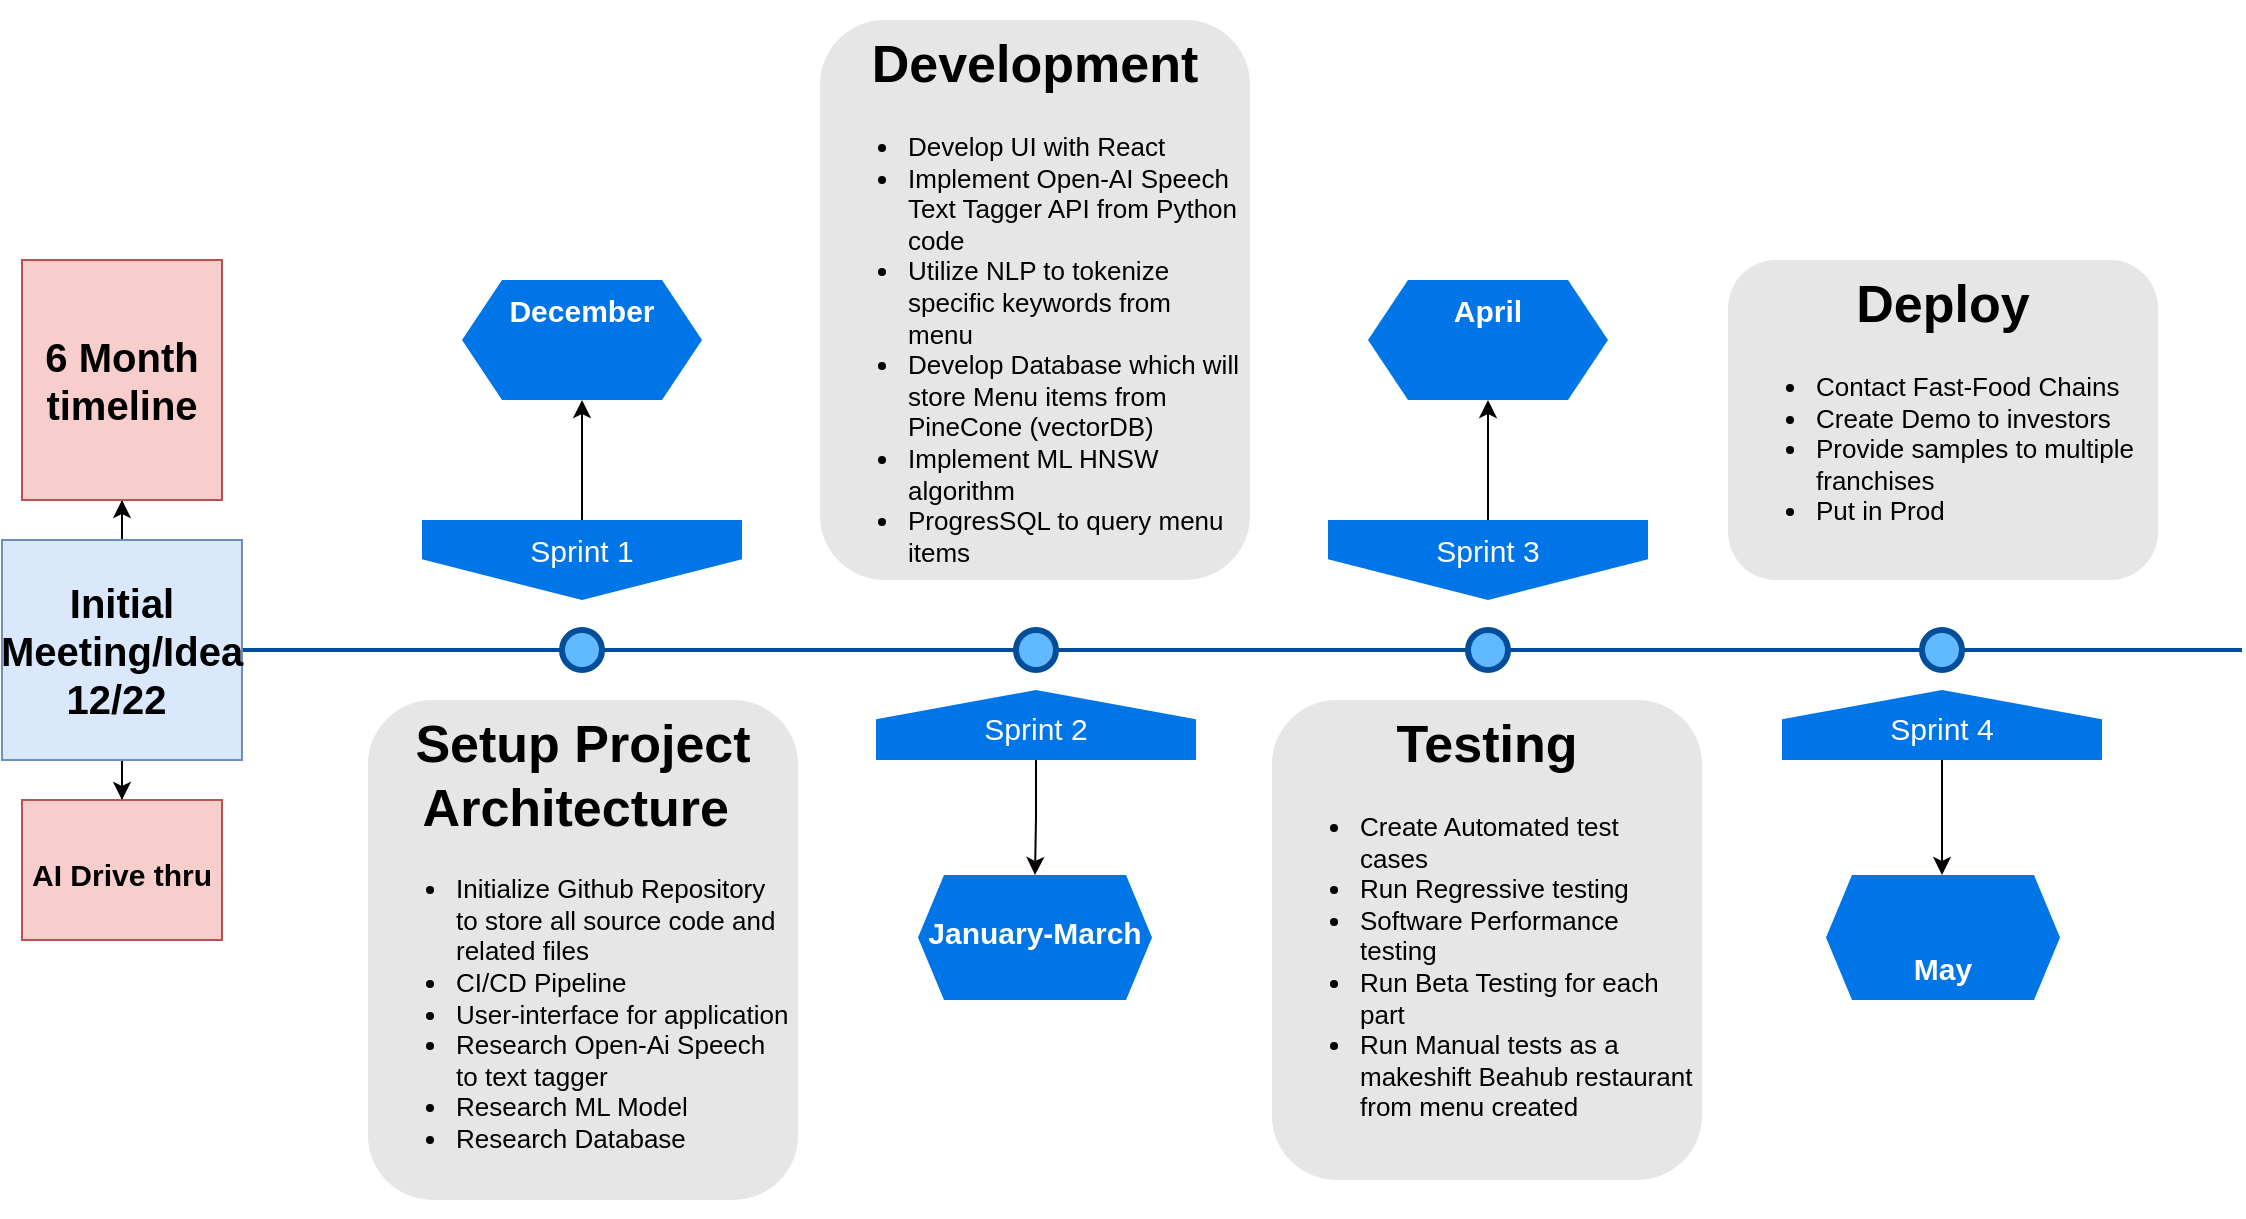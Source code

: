 <mxfile version="22.1.11" type="device">
  <diagram name="Page-1" id="82e54ff1-d628-8f03-85c4-9753963a91cd">
    <mxGraphModel dx="1272" dy="669" grid="1" gridSize="10" guides="1" tooltips="1" connect="1" arrows="1" fold="1" page="1" pageScale="1" pageWidth="1100" pageHeight="850" background="none" math="0" shadow="0">
      <root>
        <mxCell id="0" />
        <mxCell id="1" parent="0" />
        <mxCell id="4ec97bd9e5d20128-1" value="" style="line;strokeWidth=2;html=1;fillColor=none;fontSize=28;fontColor=#004D99;strokeColor=#004D99;" parent="1" vertex="1">
          <mxGeometry x="130" y="400" width="1000" height="10" as="geometry" />
        </mxCell>
        <mxCell id="keiyZJ6hO6gyFApwJ2bi-18" value="" style="edgeStyle=orthogonalEdgeStyle;rounded=0;orthogonalLoop=1;jettySize=auto;html=1;" edge="1" parent="1" source="4ec97bd9e5d20128-5" target="keiyZJ6hO6gyFApwJ2bi-17">
          <mxGeometry relative="1" as="geometry" />
        </mxCell>
        <mxCell id="4ec97bd9e5d20128-5" value="Sprint 1" style="shape=offPageConnector;whiteSpace=wrap;html=1;fillColor=#0075E8;fontSize=15;fontColor=#FFFFFF;size=0.509;verticalAlign=top;strokeColor=none;" parent="1" vertex="1">
          <mxGeometry x="220" y="340" width="160" height="40" as="geometry" />
        </mxCell>
        <mxCell id="keiyZJ6hO6gyFApwJ2bi-22" value="" style="edgeStyle=orthogonalEdgeStyle;rounded=0;orthogonalLoop=1;jettySize=auto;html=1;" edge="1" parent="1" source="4ec97bd9e5d20128-6" target="keiyZJ6hO6gyFApwJ2bi-21">
          <mxGeometry relative="1" as="geometry" />
        </mxCell>
        <mxCell id="4ec97bd9e5d20128-6" value="&lt;span&gt;Sprint 3&lt;/span&gt;" style="shape=offPageConnector;whiteSpace=wrap;html=1;fillColor=#0075E8;fontSize=15;fontColor=#FFFFFF;size=0.509;verticalAlign=top;strokeColor=none;" parent="1" vertex="1">
          <mxGeometry x="673" y="340" width="160" height="40" as="geometry" />
        </mxCell>
        <mxCell id="keiyZJ6hO6gyFApwJ2bi-20" value="" style="edgeStyle=orthogonalEdgeStyle;rounded=0;orthogonalLoop=1;jettySize=auto;html=1;" edge="1" parent="1" source="4ec97bd9e5d20128-7" target="keiyZJ6hO6gyFApwJ2bi-19">
          <mxGeometry relative="1" as="geometry" />
        </mxCell>
        <mxCell id="4ec97bd9e5d20128-7" value="&lt;span&gt;Sprint 2&lt;/span&gt;" style="shape=offPageConnector;whiteSpace=wrap;html=1;fillColor=#0075E8;fontSize=15;fontColor=#FFFFFF;size=0.418;flipV=1;verticalAlign=bottom;strokeColor=none;spacingBottom=4;" parent="1" vertex="1">
          <mxGeometry x="447" y="425" width="160" height="35" as="geometry" />
        </mxCell>
        <mxCell id="keiyZJ6hO6gyFApwJ2bi-24" value="" style="edgeStyle=orthogonalEdgeStyle;rounded=0;orthogonalLoop=1;jettySize=auto;html=1;" edge="1" parent="1" source="4ec97bd9e5d20128-8">
          <mxGeometry relative="1" as="geometry">
            <mxPoint x="980" y="517.5" as="targetPoint" />
          </mxGeometry>
        </mxCell>
        <mxCell id="4ec97bd9e5d20128-8" value="&lt;span&gt;Sprint 4&lt;/span&gt;" style="shape=offPageConnector;whiteSpace=wrap;html=1;fillColor=#0075E8;fontSize=15;fontColor=#FFFFFF;size=0.418;flipV=1;verticalAlign=bottom;strokeColor=none;spacingBottom=4;" parent="1" vertex="1">
          <mxGeometry x="900" y="425" width="160" height="35" as="geometry" />
        </mxCell>
        <mxCell id="4ec97bd9e5d20128-9" value="" style="ellipse;whiteSpace=wrap;html=1;fillColor=#61BAFF;fontSize=28;fontColor=#004D99;strokeWidth=3;strokeColor=#004D99;" parent="1" vertex="1">
          <mxGeometry x="290" y="395" width="20" height="20" as="geometry" />
        </mxCell>
        <mxCell id="4ec97bd9e5d20128-10" value="" style="ellipse;whiteSpace=wrap;html=1;fillColor=#61BAFF;fontSize=28;fontColor=#004D99;strokeWidth=3;strokeColor=#004D99;" parent="1" vertex="1">
          <mxGeometry x="517" y="395" width="20" height="20" as="geometry" />
        </mxCell>
        <mxCell id="4ec97bd9e5d20128-11" value="" style="ellipse;whiteSpace=wrap;html=1;fillColor=#61BAFF;fontSize=28;fontColor=#004D99;strokeWidth=3;strokeColor=#004D99;" parent="1" vertex="1">
          <mxGeometry x="743" y="395" width="20" height="20" as="geometry" />
        </mxCell>
        <mxCell id="4ec97bd9e5d20128-13" value="" style="ellipse;whiteSpace=wrap;html=1;fillColor=#61BAFF;fontSize=28;fontColor=#004D99;strokeWidth=3;strokeColor=#004D99;" parent="1" vertex="1">
          <mxGeometry x="970" y="395" width="20" height="20" as="geometry" />
        </mxCell>
        <mxCell id="4ec97bd9e5d20128-14" value="&lt;h1&gt;Setup Project Architecture&amp;nbsp;&lt;/h1&gt;&lt;p&gt;&lt;/p&gt;&lt;ul&gt;&lt;li style=&quot;text-align: left;&quot;&gt;Initialize Github Repository to store all source code and related files&lt;/li&gt;&lt;li style=&quot;text-align: left;&quot;&gt;CI/CD Pipeline&lt;/li&gt;&lt;li style=&quot;text-align: left;&quot;&gt;User-interface for application&lt;/li&gt;&lt;li style=&quot;text-align: left;&quot;&gt;Research Open-Ai Speech to text tagger&amp;nbsp;&lt;/li&gt;&lt;li style=&quot;text-align: left;&quot;&gt;Research ML Model&lt;/li&gt;&lt;li style=&quot;text-align: left;&quot;&gt;Research Database&amp;nbsp;&lt;/li&gt;&lt;/ul&gt;&lt;p&gt;&lt;/p&gt;" style="text;html=1;spacing=5;spacingTop=-20;whiteSpace=wrap;overflow=hidden;strokeColor=none;strokeWidth=3;fillColor=#E6E6E6;fontSize=13;fontColor=#000000;align=center;rounded=1;" parent="1" vertex="1">
          <mxGeometry x="193" y="430" width="215" height="250" as="geometry" />
        </mxCell>
        <mxCell id="4ec97bd9e5d20128-16" value="&lt;h1&gt;Development&lt;/h1&gt;&lt;div&gt;&lt;ul&gt;&lt;li style=&quot;text-align: left;&quot;&gt;Develop UI with React&amp;nbsp;&lt;/li&gt;&lt;li style=&quot;text-align: left;&quot;&gt;Implement Open-AI Speech Text Tagger API from Python code&lt;/li&gt;&lt;li style=&quot;text-align: left;&quot;&gt;Utilize NLP to tokenize specific keywords from menu&lt;/li&gt;&lt;li style=&quot;text-align: left;&quot;&gt;Develop Database which will store Menu items from PineCone (vectorDB)&lt;/li&gt;&lt;li style=&quot;text-align: left;&quot;&gt;Implement ML HNSW algorithm&lt;/li&gt;&lt;li style=&quot;text-align: left;&quot;&gt;ProgresSQL to query menu items&amp;nbsp;&lt;/li&gt;&lt;li style=&quot;text-align: left;&quot;&gt;&lt;br&gt;&lt;/li&gt;&lt;/ul&gt;&lt;/div&gt;" style="text;html=1;spacing=5;spacingTop=-20;whiteSpace=wrap;overflow=hidden;strokeColor=none;strokeWidth=3;fillColor=#E6E6E6;fontSize=13;fontColor=#000000;align=center;rounded=1;" parent="1" vertex="1">
          <mxGeometry x="419" y="90" width="215" height="280" as="geometry" />
        </mxCell>
        <mxCell id="4ec97bd9e5d20128-17" value="&lt;h1&gt;Testing&lt;/h1&gt;&lt;p&gt;&lt;/p&gt;&lt;ul&gt;&lt;li style=&quot;text-align: left;&quot;&gt;Create Automated test cases&amp;nbsp;&lt;/li&gt;&lt;li style=&quot;text-align: left;&quot;&gt;Run Regressive testing&amp;nbsp;&lt;/li&gt;&lt;li style=&quot;text-align: left;&quot;&gt;Software Performance testing&lt;/li&gt;&lt;li style=&quot;text-align: left;&quot;&gt;Run Beta Testing for each part&amp;nbsp;&lt;/li&gt;&lt;li style=&quot;text-align: left;&quot;&gt;Run Manual tests as a makeshift Beahub restaurant from menu created&amp;nbsp;&lt;/li&gt;&lt;/ul&gt;&lt;p&gt;&lt;/p&gt;" style="text;html=1;spacing=5;spacingTop=-20;whiteSpace=wrap;overflow=hidden;strokeColor=none;strokeWidth=3;fillColor=#E6E6E6;fontSize=13;fontColor=#000000;align=center;rounded=1;" parent="1" vertex="1">
          <mxGeometry x="645" y="430" width="215" height="240" as="geometry" />
        </mxCell>
        <mxCell id="4ec97bd9e5d20128-18" value="&lt;h1&gt;Deploy&lt;/h1&gt;&lt;p&gt;&lt;/p&gt;&lt;ul&gt;&lt;li style=&quot;text-align: left;&quot;&gt;Contact Fast-Food Chains&amp;nbsp;&lt;/li&gt;&lt;li style=&quot;text-align: left;&quot;&gt;Create Demo to investors&lt;/li&gt;&lt;li style=&quot;text-align: left;&quot;&gt;Provide samples to multiple franchises&lt;/li&gt;&lt;li style=&quot;text-align: left;&quot;&gt;Put in Prod&amp;nbsp;&lt;/li&gt;&lt;/ul&gt;&lt;p&gt;&lt;/p&gt;" style="text;html=1;spacing=5;spacingTop=-20;whiteSpace=wrap;overflow=hidden;strokeColor=none;strokeWidth=3;fillColor=#E6E6E6;fontSize=13;fontColor=#000000;align=center;rounded=1;" parent="1" vertex="1">
          <mxGeometry x="873" y="210" width="215" height="160" as="geometry" />
        </mxCell>
        <mxCell id="keiyZJ6hO6gyFApwJ2bi-7" value="" style="edgeStyle=orthogonalEdgeStyle;rounded=0;orthogonalLoop=1;jettySize=auto;html=1;" edge="1" parent="1" source="keiyZJ6hO6gyFApwJ2bi-1" target="keiyZJ6hO6gyFApwJ2bi-6">
          <mxGeometry relative="1" as="geometry" />
        </mxCell>
        <mxCell id="keiyZJ6hO6gyFApwJ2bi-9" value="" style="edgeStyle=orthogonalEdgeStyle;rounded=0;orthogonalLoop=1;jettySize=auto;html=1;" edge="1" parent="1" source="keiyZJ6hO6gyFApwJ2bi-1" target="keiyZJ6hO6gyFApwJ2bi-8">
          <mxGeometry relative="1" as="geometry" />
        </mxCell>
        <mxCell id="keiyZJ6hO6gyFApwJ2bi-1" value="Initial Meeting/Idea&lt;br style=&quot;font-size: 20px;&quot;&gt;12/22&amp;nbsp;" style="text;html=1;strokeColor=#6c8ebf;fillColor=#dae8fc;align=center;verticalAlign=middle;whiteSpace=wrap;rounded=0;fontSize=20;fontStyle=1" vertex="1" parent="1">
          <mxGeometry x="10" y="350" width="120" height="110" as="geometry" />
        </mxCell>
        <mxCell id="keiyZJ6hO6gyFApwJ2bi-6" value="&lt;span style=&quot;font-size: 15px;&quot;&gt;&lt;b&gt;AI Drive thru&lt;/b&gt;&lt;/span&gt;" style="text;html=1;strokeColor=#b85450;fillColor=#f8cecc;align=center;verticalAlign=middle;whiteSpace=wrap;rounded=0;fontSize=24;" vertex="1" parent="1">
          <mxGeometry x="20" y="480" width="100" height="70" as="geometry" />
        </mxCell>
        <mxCell id="keiyZJ6hO6gyFApwJ2bi-8" value="&lt;b style=&quot;border-color: var(--border-color); font-size: 20px;&quot;&gt;6 Month timeline&lt;/b&gt;" style="text;html=1;strokeColor=#b85450;fillColor=#f8cecc;align=center;verticalAlign=middle;whiteSpace=wrap;rounded=0;fontSize=20;fontStyle=1" vertex="1" parent="1">
          <mxGeometry x="20" y="210" width="100" height="120" as="geometry" />
        </mxCell>
        <mxCell id="keiyZJ6hO6gyFApwJ2bi-17" value="December" style="shape=hexagon;perimeter=hexagonPerimeter2;whiteSpace=wrap;html=1;fixedSize=1;fontSize=15;verticalAlign=top;fillColor=#0075E8;strokeColor=none;fontColor=#FFFFFF;fontStyle=1" vertex="1" parent="1">
          <mxGeometry x="240" y="220" width="120" height="60" as="geometry" />
        </mxCell>
        <mxCell id="keiyZJ6hO6gyFApwJ2bi-19" value="&lt;br&gt;&lt;br&gt;&lt;br&gt;&lt;br&gt;&lt;br&gt;&lt;br&gt;&lt;br&gt;&lt;br&gt;&lt;br&gt;&lt;br&gt;&lt;br&gt;&lt;br&gt;&lt;br&gt;&lt;br&gt;&lt;br&gt;&lt;br&gt;&lt;br&gt;&lt;br&gt;&lt;br&gt;&lt;br&gt;&lt;br&gt;January-March&lt;br&gt;&lt;div style=&quot;&quot;&gt;&lt;br&gt;&lt;/div&gt;" style="shape=hexagon;perimeter=hexagonPerimeter2;whiteSpace=wrap;html=1;fixedSize=1;fontSize=15;verticalAlign=bottom;fillColor=#0075E8;strokeColor=none;fontColor=#FFFFFF;spacingBottom=4;size=13.0;fontStyle=1;movable=1;resizable=1;rotatable=1;deletable=1;editable=1;locked=0;connectable=1;align=center;" vertex="1" parent="1">
          <mxGeometry x="468" y="517.5" width="117" height="62.5" as="geometry" />
        </mxCell>
        <mxCell id="keiyZJ6hO6gyFApwJ2bi-21" value="April" style="shape=hexagon;perimeter=hexagonPerimeter2;whiteSpace=wrap;html=1;fixedSize=1;fontSize=15;verticalAlign=top;fillColor=#0075E8;strokeColor=none;fontColor=#FFFFFF;fontStyle=1" vertex="1" parent="1">
          <mxGeometry x="693" y="220" width="120" height="60" as="geometry" />
        </mxCell>
        <mxCell id="keiyZJ6hO6gyFApwJ2bi-25" style="edgeStyle=orthogonalEdgeStyle;rounded=0;orthogonalLoop=1;jettySize=auto;html=1;exitX=0.5;exitY=1;exitDx=0;exitDy=0;" edge="1" parent="1" source="4ec97bd9e5d20128-14" target="4ec97bd9e5d20128-14">
          <mxGeometry relative="1" as="geometry" />
        </mxCell>
        <mxCell id="keiyZJ6hO6gyFApwJ2bi-26" value="May" style="shape=hexagon;perimeter=hexagonPerimeter2;whiteSpace=wrap;html=1;fixedSize=1;fontSize=15;verticalAlign=bottom;fillColor=#0075E8;strokeColor=none;fontColor=#FFFFFF;spacingBottom=4;size=13.0;fontStyle=1;movable=1;resizable=1;rotatable=1;deletable=1;editable=1;locked=0;connectable=1;" vertex="1" parent="1">
          <mxGeometry x="922" y="517.5" width="117" height="62.5" as="geometry" />
        </mxCell>
      </root>
    </mxGraphModel>
  </diagram>
</mxfile>

